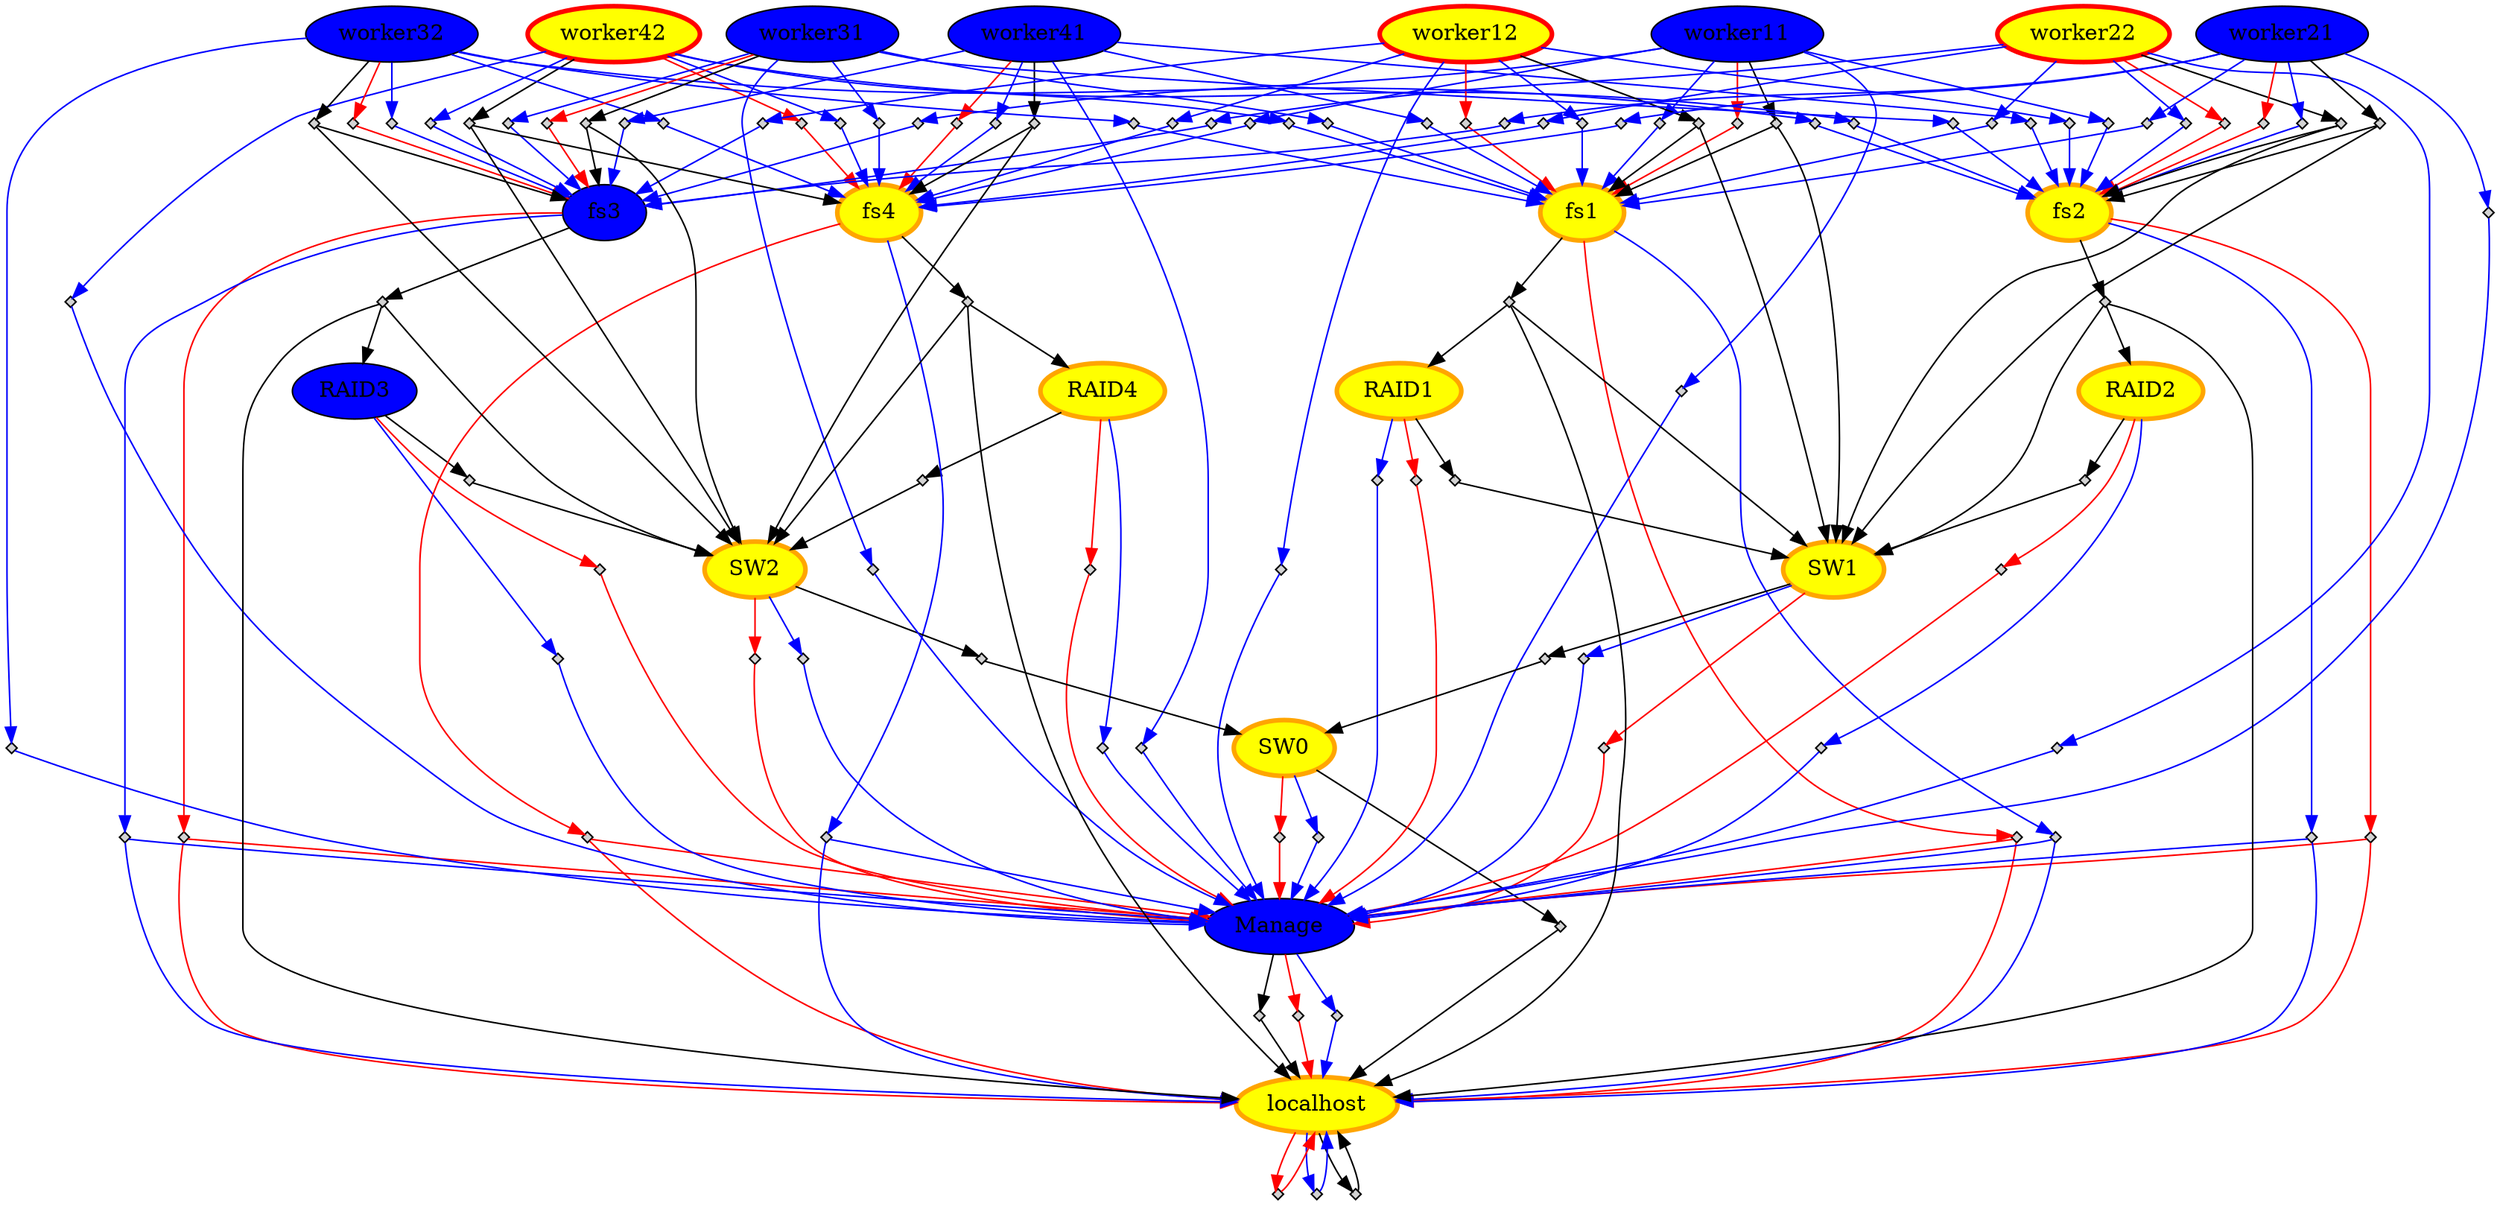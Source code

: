 digraph CN { 
"worker11" [style="filled"	 color=black, fillcolor= blue] ;
"fs1" [style="filled"	 color=orange, penwidth=3, fillcolor= yellow] ;
"worker42" [style="filled"	 color=red, penwidth=3, fillcolor= yellow] ;
"worker41" [style="filled"	 color=black, fillcolor= blue] ;
"Manage" [style="filled"	 color=black, fillcolor= blue] ;
"worker12" [style="filled"	 color=red, penwidth=3, fillcolor= yellow] ;
"worker32" [style="filled"	 color=black, fillcolor= blue] ;
"RAID4" [style="filled"	 color=orange, penwidth=3, fillcolor= yellow] ;
"fs2" [style="filled"	 color=orange, penwidth=3, fillcolor= yellow] ;
"fs3" [style="filled"	 color=black, fillcolor= blue] ;
"RAID1" [style="filled"	 color=orange, penwidth=3, fillcolor= yellow] ;
"worker22" [style="filled"	 color=red, penwidth=3, fillcolor= yellow] ;
"RAID3" [style="filled"	 color=black, fillcolor= blue] ;
"RAID2" [style="filled"	 color=orange, penwidth=3, fillcolor= yellow] ;
"SW1" [style="filled"	 color=orange, penwidth=3, fillcolor= yellow] ;
"fs4" [style="filled"	 color=orange, penwidth=3, fillcolor= yellow] ;
"localhost" [style="filled"	 color=orange, penwidth=3, fillcolor= yellow] ;
"SW2" [style="filled"	 color=orange, penwidth=3, fillcolor= yellow] ;
"SW0" [style="filled"	 color=orange, penwidth=3, fillcolor= yellow] ;
"worker31" [style="filled"	 color=black, fillcolor= blue] ;
"worker21" [style="filled"	 color=black, fillcolor= blue] ;
"worker11" -> "OR:ON:worker110" [color=red];
"OR:ON:worker110" [shape=diamond, style=filled, label="", height=.1, width=.1];
   "OR:ON:worker110" -> "fs1" [color=red];
"fs1" -> "OR:ON:fs10" [color=red];
"OR:ON:fs10" [shape=diamond, style=filled, label="", height=.1, width=.1];
   "OR:ON:fs10" -> "localhost" [color=red];
"OR:ON:fs10" -> "Manage" [color=red];
"worker42" -> "OR:ON:worker420" [color=red];
"OR:ON:worker420" [shape=diamond, style=filled, label="", height=.1, width=.1];
   "OR:ON:worker420" -> "fs4" [color=red];
"worker41" -> "OR:ON:worker410" [color=red];
"OR:ON:worker410" [shape=diamond, style=filled, label="", height=.1, width=.1];
   "OR:ON:worker410" -> "fs4" [color=red];
"Manage" -> "OR:ON:Manage0" [color=red];
"OR:ON:Manage0" [shape=diamond, style=filled, label="", height=.1, width=.1];
   "OR:ON:Manage0" -> "localhost" [color=red];
"worker12" -> "OR:ON:worker120" [color=red];
"OR:ON:worker120" [shape=diamond, style=filled, label="", height=.1, width=.1];
   "OR:ON:worker120" -> "fs1" [color=red];
"worker32" -> "OR:ON:worker320" [color=red];
"OR:ON:worker320" [shape=diamond, style=filled, label="", height=.1, width=.1];
   "OR:ON:worker320" -> "fs3" [color=red];
"RAID4" -> "OR:ON:RAID40" [color=red];
"OR:ON:RAID40" [shape=diamond, style=filled, label="", height=.1, width=.1];
   "OR:ON:RAID40" -> "Manage" [color=red];
"fs2" -> "OR:ON:fs20" [color=red];
"OR:ON:fs20" [shape=diamond, style=filled, label="", height=.1, width=.1];
   "OR:ON:fs20" -> "localhost" [color=red];
"OR:ON:fs20" -> "Manage" [color=red];
"fs3" -> "OR:ON:fs30" [color=red];
"OR:ON:fs30" [shape=diamond, style=filled, label="", height=.1, width=.1];
   "OR:ON:fs30" -> "localhost" [color=red];
"OR:ON:fs30" -> "Manage" [color=red];
"RAID1" -> "OR:ON:RAID10" [color=red];
"OR:ON:RAID10" [shape=diamond, style=filled, label="", height=.1, width=.1];
   "OR:ON:RAID10" -> "Manage" [color=red];
"worker22" -> "OR:ON:worker220" [color=red];
"OR:ON:worker220" [shape=diamond, style=filled, label="", height=.1, width=.1];
   "OR:ON:worker220" -> "fs2" [color=red];
"RAID3" -> "OR:ON:RAID30" [color=red];
"OR:ON:RAID30" [shape=diamond, style=filled, label="", height=.1, width=.1];
   "OR:ON:RAID30" -> "Manage" [color=red];
"RAID2" -> "OR:ON:RAID20" [color=red];
"OR:ON:RAID20" [shape=diamond, style=filled, label="", height=.1, width=.1];
   "OR:ON:RAID20" -> "Manage" [color=red];
"SW1" -> "OR:ON:SW10" [color=red];
"OR:ON:SW10" [shape=diamond, style=filled, label="", height=.1, width=.1];
   "OR:ON:SW10" -> "Manage" [color=red];
"fs4" -> "OR:ON:fs40" [color=red];
"OR:ON:fs40" [shape=diamond, style=filled, label="", height=.1, width=.1];
   "OR:ON:fs40" -> "localhost" [color=red];
"OR:ON:fs40" -> "Manage" [color=red];
"localhost" -> "OR:ON:localhost0" [color=red];
"OR:ON:localhost0" [shape=diamond, style=filled, label="", height=.1, width=.1];
   "OR:ON:localhost0" -> "localhost" [color=red];
"SW2" -> "OR:ON:SW20" [color=red];
"OR:ON:SW20" [shape=diamond, style=filled, label="", height=.1, width=.1];
   "OR:ON:SW20" -> "Manage" [color=red];
"SW0" -> "OR:ON:SW00" [color=red];
"OR:ON:SW00" [shape=diamond, style=filled, label="", height=.1, width=.1];
   "OR:ON:SW00" -> "Manage" [color=red];
"worker31" -> "OR:ON:worker310" [color=red];
"OR:ON:worker310" [shape=diamond, style=filled, label="", height=.1, width=.1];
   "OR:ON:worker310" -> "fs3" [color=red];
"worker21" -> "OR:ON:worker210" [color=red];
"OR:ON:worker210" [shape=diamond, style=filled, label="", height=.1, width=.1];
   "OR:ON:worker210" -> "fs2" [color=red];
"worker11" -> "OR:OFF:worker110" [color=blue];
"OR:OFF:worker110" [shape=diamond, style=filled, label="", height=.1, width=.1];
   "OR:OFF:worker110" -> "fs1" [color=blue] ;
"worker11" -> "OR:OFF:worker111" [color=blue];
"OR:OFF:worker111" [shape=diamond, style=filled, label="", height=.1, width=.1];
   "OR:OFF:worker111" -> "fs2" [color=blue] ;
"worker11" -> "OR:OFF:worker112" [color=blue];
"OR:OFF:worker112" [shape=diamond, style=filled, label="", height=.1, width=.1];
   "OR:OFF:worker112" -> "fs3" [color=blue] ;
"worker11" -> "OR:OFF:worker113" [color=blue];
"OR:OFF:worker113" [shape=diamond, style=filled, label="", height=.1, width=.1];
   "OR:OFF:worker113" -> "fs4" [color=blue] ;
"worker11" -> "OR:OFF:worker114" [color=blue];
"OR:OFF:worker114" [shape=diamond, style=filled, label="", height=.1, width=.1];
   "OR:OFF:worker114" -> "Manage" [color=blue] ;
"fs1" -> "OR:OFF:fs10" [color=blue];
"OR:OFF:fs10" [shape=diamond, style=filled, label="", height=.1, width=.1];
   "OR:OFF:fs10" -> "localhost" [color=blue] ;
"OR:OFF:fs10" -> "Manage" [color=blue] ;
"worker42" -> "OR:OFF:worker420" [color=blue];
"OR:OFF:worker420" [shape=diamond, style=filled, label="", height=.1, width=.1];
   "OR:OFF:worker420" -> "fs1" [color=blue] ;
"worker42" -> "OR:OFF:worker421" [color=blue];
"OR:OFF:worker421" [shape=diamond, style=filled, label="", height=.1, width=.1];
   "OR:OFF:worker421" -> "fs2" [color=blue] ;
"worker42" -> "OR:OFF:worker422" [color=blue];
"OR:OFF:worker422" [shape=diamond, style=filled, label="", height=.1, width=.1];
   "OR:OFF:worker422" -> "fs3" [color=blue] ;
"worker42" -> "OR:OFF:worker423" [color=blue];
"OR:OFF:worker423" [shape=diamond, style=filled, label="", height=.1, width=.1];
   "OR:OFF:worker423" -> "fs4" [color=blue] ;
"worker42" -> "OR:OFF:worker424" [color=blue];
"OR:OFF:worker424" [shape=diamond, style=filled, label="", height=.1, width=.1];
   "OR:OFF:worker424" -> "Manage" [color=blue] ;
"worker41" -> "OR:OFF:worker410" [color=blue];
"OR:OFF:worker410" [shape=diamond, style=filled, label="", height=.1, width=.1];
   "OR:OFF:worker410" -> "fs1" [color=blue] ;
"worker41" -> "OR:OFF:worker411" [color=blue];
"OR:OFF:worker411" [shape=diamond, style=filled, label="", height=.1, width=.1];
   "OR:OFF:worker411" -> "fs2" [color=blue] ;
"worker41" -> "OR:OFF:worker412" [color=blue];
"OR:OFF:worker412" [shape=diamond, style=filled, label="", height=.1, width=.1];
   "OR:OFF:worker412" -> "fs3" [color=blue] ;
"worker41" -> "OR:OFF:worker413" [color=blue];
"OR:OFF:worker413" [shape=diamond, style=filled, label="", height=.1, width=.1];
   "OR:OFF:worker413" -> "fs4" [color=blue] ;
"worker41" -> "OR:OFF:worker414" [color=blue];
"OR:OFF:worker414" [shape=diamond, style=filled, label="", height=.1, width=.1];
   "OR:OFF:worker414" -> "Manage" [color=blue] ;
"Manage" -> "OR:OFF:Manage0" [color=blue];
"OR:OFF:Manage0" [shape=diamond, style=filled, label="", height=.1, width=.1];
   "OR:OFF:Manage0" -> "localhost" [color=blue] ;
"worker12" -> "OR:OFF:worker120" [color=blue];
"OR:OFF:worker120" [shape=diamond, style=filled, label="", height=.1, width=.1];
   "OR:OFF:worker120" -> "fs1" [color=blue] ;
"worker12" -> "OR:OFF:worker121" [color=blue];
"OR:OFF:worker121" [shape=diamond, style=filled, label="", height=.1, width=.1];
   "OR:OFF:worker121" -> "fs2" [color=blue] ;
"worker12" -> "OR:OFF:worker122" [color=blue];
"OR:OFF:worker122" [shape=diamond, style=filled, label="", height=.1, width=.1];
   "OR:OFF:worker122" -> "fs3" [color=blue] ;
"worker12" -> "OR:OFF:worker123" [color=blue];
"OR:OFF:worker123" [shape=diamond, style=filled, label="", height=.1, width=.1];
   "OR:OFF:worker123" -> "fs4" [color=blue] ;
"worker12" -> "OR:OFF:worker124" [color=blue];
"OR:OFF:worker124" [shape=diamond, style=filled, label="", height=.1, width=.1];
   "OR:OFF:worker124" -> "Manage" [color=blue] ;
"worker32" -> "OR:OFF:worker320" [color=blue];
"OR:OFF:worker320" [shape=diamond, style=filled, label="", height=.1, width=.1];
   "OR:OFF:worker320" -> "fs1" [color=blue] ;
"worker32" -> "OR:OFF:worker321" [color=blue];
"OR:OFF:worker321" [shape=diamond, style=filled, label="", height=.1, width=.1];
   "OR:OFF:worker321" -> "fs2" [color=blue] ;
"worker32" -> "OR:OFF:worker322" [color=blue];
"OR:OFF:worker322" [shape=diamond, style=filled, label="", height=.1, width=.1];
   "OR:OFF:worker322" -> "fs3" [color=blue] ;
"worker32" -> "OR:OFF:worker323" [color=blue];
"OR:OFF:worker323" [shape=diamond, style=filled, label="", height=.1, width=.1];
   "OR:OFF:worker323" -> "fs4" [color=blue] ;
"worker32" -> "OR:OFF:worker324" [color=blue];
"OR:OFF:worker324" [shape=diamond, style=filled, label="", height=.1, width=.1];
   "OR:OFF:worker324" -> "Manage" [color=blue] ;
"RAID4" -> "OR:OFF:RAID40" [color=blue];
"OR:OFF:RAID40" [shape=diamond, style=filled, label="", height=.1, width=.1];
   "OR:OFF:RAID40" -> "Manage" [color=blue] ;
"fs2" -> "OR:OFF:fs20" [color=blue];
"OR:OFF:fs20" [shape=diamond, style=filled, label="", height=.1, width=.1];
   "OR:OFF:fs20" -> "localhost" [color=blue] ;
"OR:OFF:fs20" -> "Manage" [color=blue] ;
"fs3" -> "OR:OFF:fs30" [color=blue];
"OR:OFF:fs30" [shape=diamond, style=filled, label="", height=.1, width=.1];
   "OR:OFF:fs30" -> "localhost" [color=blue] ;
"OR:OFF:fs30" -> "Manage" [color=blue] ;
"RAID1" -> "OR:OFF:RAID10" [color=blue];
"OR:OFF:RAID10" [shape=diamond, style=filled, label="", height=.1, width=.1];
   "OR:OFF:RAID10" -> "Manage" [color=blue] ;
"worker22" -> "OR:OFF:worker220" [color=blue];
"OR:OFF:worker220" [shape=diamond, style=filled, label="", height=.1, width=.1];
   "OR:OFF:worker220" -> "fs1" [color=blue] ;
"worker22" -> "OR:OFF:worker221" [color=blue];
"OR:OFF:worker221" [shape=diamond, style=filled, label="", height=.1, width=.1];
   "OR:OFF:worker221" -> "fs2" [color=blue] ;
"worker22" -> "OR:OFF:worker222" [color=blue];
"OR:OFF:worker222" [shape=diamond, style=filled, label="", height=.1, width=.1];
   "OR:OFF:worker222" -> "fs3" [color=blue] ;
"worker22" -> "OR:OFF:worker223" [color=blue];
"OR:OFF:worker223" [shape=diamond, style=filled, label="", height=.1, width=.1];
   "OR:OFF:worker223" -> "fs4" [color=blue] ;
"worker22" -> "OR:OFF:worker224" [color=blue];
"OR:OFF:worker224" [shape=diamond, style=filled, label="", height=.1, width=.1];
   "OR:OFF:worker224" -> "Manage" [color=blue] ;
"RAID3" -> "OR:OFF:RAID30" [color=blue];
"OR:OFF:RAID30" [shape=diamond, style=filled, label="", height=.1, width=.1];
   "OR:OFF:RAID30" -> "Manage" [color=blue] ;
"RAID2" -> "OR:OFF:RAID20" [color=blue];
"OR:OFF:RAID20" [shape=diamond, style=filled, label="", height=.1, width=.1];
   "OR:OFF:RAID20" -> "Manage" [color=blue] ;
"SW1" -> "OR:OFF:SW10" [color=blue];
"OR:OFF:SW10" [shape=diamond, style=filled, label="", height=.1, width=.1];
   "OR:OFF:SW10" -> "Manage" [color=blue] ;
"fs4" -> "OR:OFF:fs40" [color=blue];
"OR:OFF:fs40" [shape=diamond, style=filled, label="", height=.1, width=.1];
   "OR:OFF:fs40" -> "localhost" [color=blue] ;
"OR:OFF:fs40" -> "Manage" [color=blue] ;
"localhost" -> "OR:OFF:localhost0" [color=blue];
"OR:OFF:localhost0" [shape=diamond, style=filled, label="", height=.1, width=.1];
   "OR:OFF:localhost0" -> "localhost" [color=blue] ;
"SW2" -> "OR:OFF:SW20" [color=blue];
"OR:OFF:SW20" [shape=diamond, style=filled, label="", height=.1, width=.1];
   "OR:OFF:SW20" -> "Manage" [color=blue] ;
"SW0" -> "OR:OFF:SW00" [color=blue];
"OR:OFF:SW00" [shape=diamond, style=filled, label="", height=.1, width=.1];
   "OR:OFF:SW00" -> "Manage" [color=blue] ;
"worker31" -> "OR:OFF:worker310" [color=blue];
"OR:OFF:worker310" [shape=diamond, style=filled, label="", height=.1, width=.1];
   "OR:OFF:worker310" -> "fs1" [color=blue] ;
"worker31" -> "OR:OFF:worker311" [color=blue];
"OR:OFF:worker311" [shape=diamond, style=filled, label="", height=.1, width=.1];
   "OR:OFF:worker311" -> "fs2" [color=blue] ;
"worker31" -> "OR:OFF:worker312" [color=blue];
"OR:OFF:worker312" [shape=diamond, style=filled, label="", height=.1, width=.1];
   "OR:OFF:worker312" -> "fs3" [color=blue] ;
"worker31" -> "OR:OFF:worker313" [color=blue];
"OR:OFF:worker313" [shape=diamond, style=filled, label="", height=.1, width=.1];
   "OR:OFF:worker313" -> "fs4" [color=blue] ;
"worker31" -> "OR:OFF:worker314" [color=blue];
"OR:OFF:worker314" [shape=diamond, style=filled, label="", height=.1, width=.1];
   "OR:OFF:worker314" -> "Manage" [color=blue] ;
"worker21" -> "OR:OFF:worker210" [color=blue];
"OR:OFF:worker210" [shape=diamond, style=filled, label="", height=.1, width=.1];
   "OR:OFF:worker210" -> "fs1" [color=blue] ;
"worker21" -> "OR:OFF:worker211" [color=blue];
"OR:OFF:worker211" [shape=diamond, style=filled, label="", height=.1, width=.1];
   "OR:OFF:worker211" -> "fs2" [color=blue] ;
"worker21" -> "OR:OFF:worker212" [color=blue];
"OR:OFF:worker212" [shape=diamond, style=filled, label="", height=.1, width=.1];
   "OR:OFF:worker212" -> "fs3" [color=blue] ;
"worker21" -> "OR:OFF:worker213" [color=blue];
"OR:OFF:worker213" [shape=diamond, style=filled, label="", height=.1, width=.1];
   "OR:OFF:worker213" -> "fs4" [color=blue] ;
"worker21" -> "OR:OFF:worker214" [color=blue];
"OR:OFF:worker214" [shape=diamond, style=filled, label="", height=.1, width=.1];
   "OR:OFF:worker214" -> "Manage" [color=blue] ;
"worker11" -> "OR:RUN:worker110";
"OR:RUN:worker110" [shape=diamond, style=filled, label="", height=.1, width=.1];
   "OR:RUN:worker110" -> "fs1";
"OR:RUN:worker110" -> "SW1";
"fs1" -> "OR:RUN:fs10";
"OR:RUN:fs10" [shape=diamond, style=filled, label="", height=.1, width=.1];
   "OR:RUN:fs10" -> "localhost";
"OR:RUN:fs10" -> "RAID1";
"OR:RUN:fs10" -> "SW1";
"worker42" -> "OR:RUN:worker420";
"OR:RUN:worker420" [shape=diamond, style=filled, label="", height=.1, width=.1];
   "OR:RUN:worker420" -> "fs4";
"OR:RUN:worker420" -> "SW2";
"worker41" -> "OR:RUN:worker410";
"OR:RUN:worker410" [shape=diamond, style=filled, label="", height=.1, width=.1];
   "OR:RUN:worker410" -> "fs4";
"OR:RUN:worker410" -> "SW2";
"Manage" -> "OR:RUN:Manage0";
"OR:RUN:Manage0" [shape=diamond, style=filled, label="", height=.1, width=.1];
   "OR:RUN:Manage0" -> "localhost";
"worker12" -> "OR:RUN:worker120";
"OR:RUN:worker120" [shape=diamond, style=filled, label="", height=.1, width=.1];
   "OR:RUN:worker120" -> "fs1";
"OR:RUN:worker120" -> "SW1";
"worker32" -> "OR:RUN:worker320";
"OR:RUN:worker320" [shape=diamond, style=filled, label="", height=.1, width=.1];
   "OR:RUN:worker320" -> "fs3";
"OR:RUN:worker320" -> "SW2";
"RAID4" -> "OR:RUN:RAID40";
"OR:RUN:RAID40" [shape=diamond, style=filled, label="", height=.1, width=.1];
   "OR:RUN:RAID40" -> "SW2";
"fs2" -> "OR:RUN:fs20";
"OR:RUN:fs20" [shape=diamond, style=filled, label="", height=.1, width=.1];
   "OR:RUN:fs20" -> "localhost";
"OR:RUN:fs20" -> "RAID2";
"OR:RUN:fs20" -> "SW1";
"fs3" -> "OR:RUN:fs30";
"OR:RUN:fs30" [shape=diamond, style=filled, label="", height=.1, width=.1];
   "OR:RUN:fs30" -> "localhost";
"OR:RUN:fs30" -> "RAID3";
"OR:RUN:fs30" -> "SW2";
"RAID1" -> "OR:RUN:RAID10";
"OR:RUN:RAID10" [shape=diamond, style=filled, label="", height=.1, width=.1];
   "OR:RUN:RAID10" -> "SW1";
"worker22" -> "OR:RUN:worker220";
"OR:RUN:worker220" [shape=diamond, style=filled, label="", height=.1, width=.1];
   "OR:RUN:worker220" -> "fs2";
"OR:RUN:worker220" -> "SW1";
"RAID3" -> "OR:RUN:RAID30";
"OR:RUN:RAID30" [shape=diamond, style=filled, label="", height=.1, width=.1];
   "OR:RUN:RAID30" -> "SW2";
"RAID2" -> "OR:RUN:RAID20";
"OR:RUN:RAID20" [shape=diamond, style=filled, label="", height=.1, width=.1];
   "OR:RUN:RAID20" -> "SW1";
"SW1" -> "OR:RUN:SW10";
"OR:RUN:SW10" [shape=diamond, style=filled, label="", height=.1, width=.1];
   "OR:RUN:SW10" -> "SW0";
"fs4" -> "OR:RUN:fs40";
"OR:RUN:fs40" [shape=diamond, style=filled, label="", height=.1, width=.1];
   "OR:RUN:fs40" -> "localhost";
"OR:RUN:fs40" -> "RAID4";
"OR:RUN:fs40" -> "SW2";
"localhost" -> "OR:RUN:localhost0";
"OR:RUN:localhost0" [shape=diamond, style=filled, label="", height=.1, width=.1];
   "OR:RUN:localhost0" -> "localhost";
"SW2" -> "OR:RUN:SW20";
"OR:RUN:SW20" [shape=diamond, style=filled, label="", height=.1, width=.1];
   "OR:RUN:SW20" -> "SW0";
"SW0" -> "OR:RUN:SW00";
"OR:RUN:SW00" [shape=diamond, style=filled, label="", height=.1, width=.1];
   "OR:RUN:SW00" -> "localhost";
"worker31" -> "OR:RUN:worker310";
"OR:RUN:worker310" [shape=diamond, style=filled, label="", height=.1, width=.1];
   "OR:RUN:worker310" -> "fs3";
"OR:RUN:worker310" -> "SW2";
"worker21" -> "OR:RUN:worker210";
"OR:RUN:worker210" [shape=diamond, style=filled, label="", height=.1, width=.1];
   "OR:RUN:worker210" -> "fs2";
"OR:RUN:worker210" -> "SW1";
}
